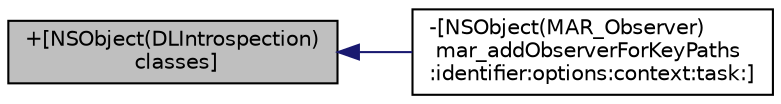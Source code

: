 digraph "+[NSObject(DLIntrospection) classes]"
{
  edge [fontname="Helvetica",fontsize="10",labelfontname="Helvetica",labelfontsize="10"];
  node [fontname="Helvetica",fontsize="10",shape=record];
  rankdir="LR";
  Node1 [label="+[NSObject(DLIntrospection)\l classes]",height=0.2,width=0.4,color="black", fillcolor="grey75", style="filled", fontcolor="black"];
  Node1 -> Node2 [dir="back",color="midnightblue",fontsize="10",style="solid"];
  Node2 [label="-[NSObject(MAR_Observer)\l mar_addObserverForKeyPaths\l:identifier:options:context:task:]",height=0.2,width=0.4,color="black", fillcolor="white", style="filled",URL="$category_n_s_object_07_m_a_r___observer_08.html#a5291491c0cc3e6242e336641ec834dff"];
}
